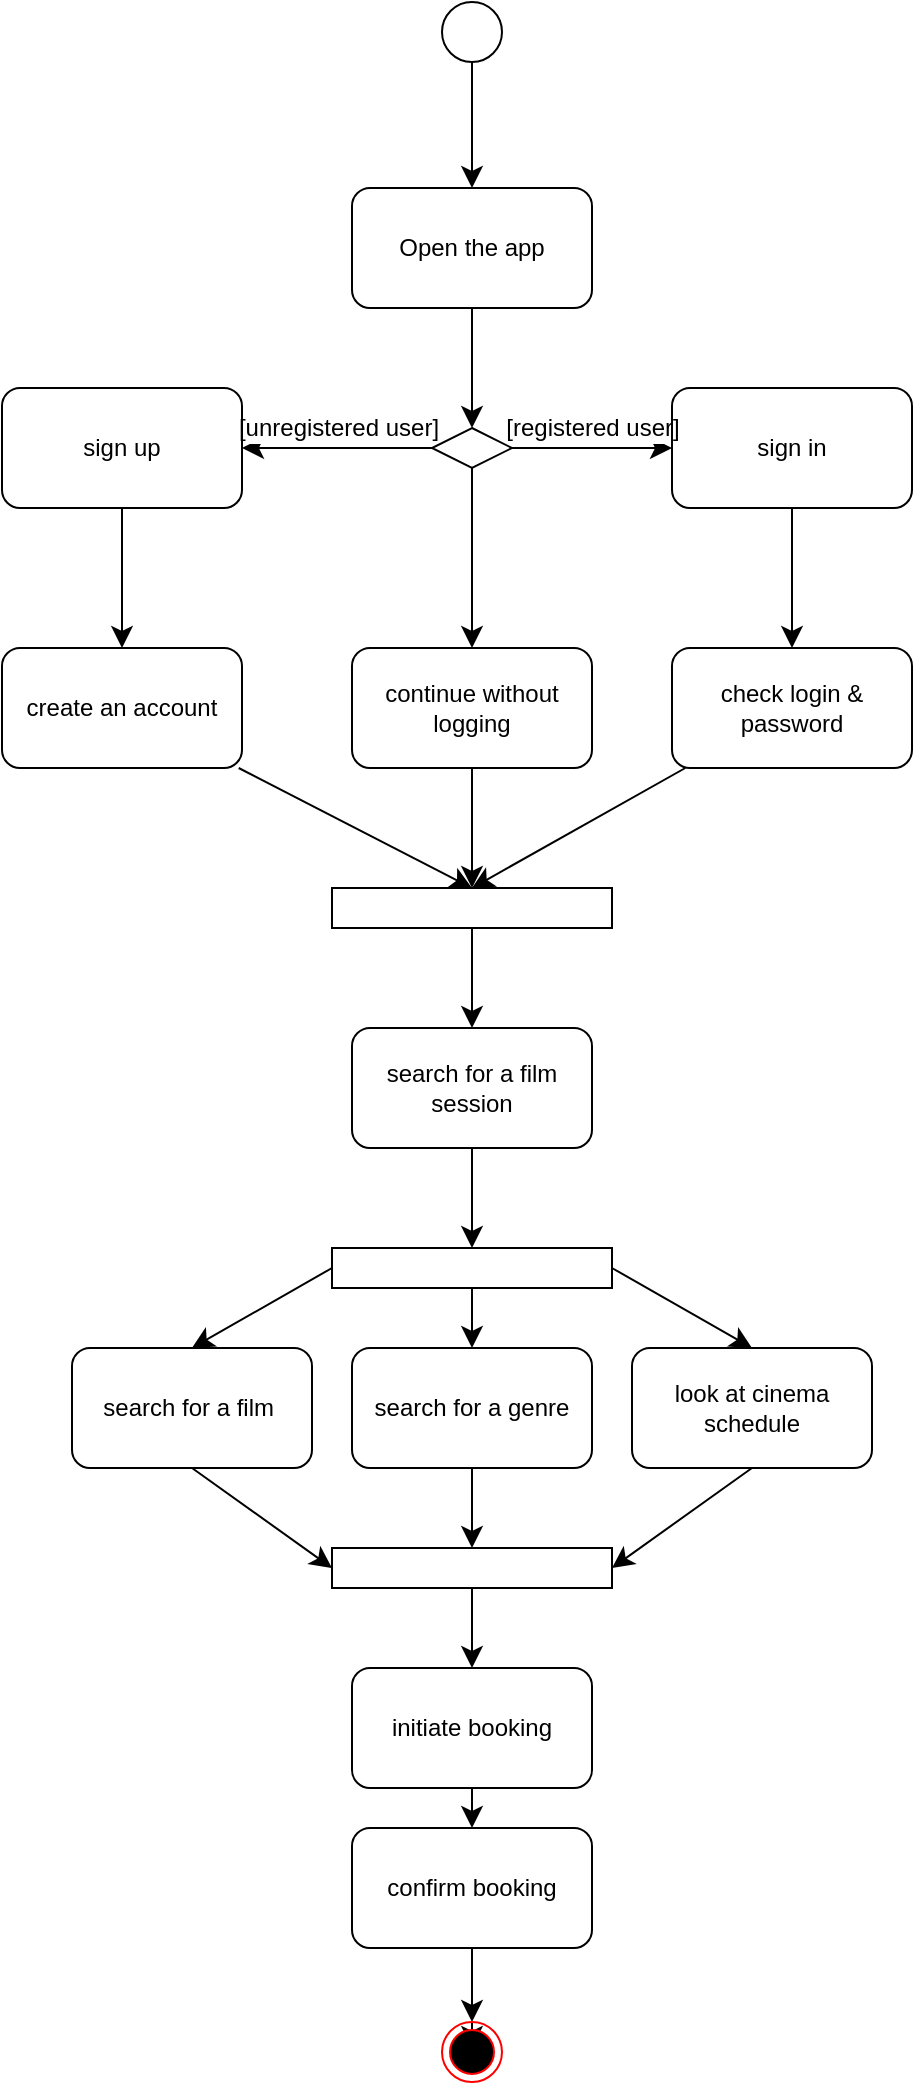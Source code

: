 <mxfile version="24.0.5" type="device">
  <diagram id="R2lEEEUBdFMjLlhIrx00" name="Page-1">
    <mxGraphModel dx="1434" dy="721" grid="1" gridSize="10" guides="1" tooltips="1" connect="1" arrows="1" fold="1" page="1" pageScale="1" pageWidth="850" pageHeight="1100" math="0" shadow="0" extFonts="Permanent Marker^https://fonts.googleapis.com/css?family=Permanent+Marker">
      <root>
        <mxCell id="0" />
        <mxCell id="1" parent="0" />
        <mxCell id="ux1gVc1Xu6zbeHK_A8Bo-5" value="" style="edgeStyle=none;curved=1;rounded=0;orthogonalLoop=1;jettySize=auto;html=1;fontSize=12;startSize=8;endSize=8;entryX=0.5;entryY=0;entryDx=0;entryDy=0;" parent="1" source="rqMtEGAx9OBp7EVHoo-7-4" target="ux1gVc1Xu6zbeHK_A8Bo-18" edge="1">
          <mxGeometry relative="1" as="geometry">
            <mxPoint x="512" y="113" as="targetPoint" />
            <mxPoint x="540" y="43" as="sourcePoint" />
          </mxGeometry>
        </mxCell>
        <mxCell id="ux1gVc1Xu6zbeHK_A8Bo-9" value="" style="edgeStyle=none;curved=1;rounded=0;orthogonalLoop=1;jettySize=auto;html=1;fontSize=12;startSize=8;endSize=8;exitX=0.5;exitY=1;exitDx=0;exitDy=0;" parent="1" source="ux1gVc1Xu6zbeHK_A8Bo-18" target="ux1gVc1Xu6zbeHK_A8Bo-8" edge="1">
          <mxGeometry relative="1" as="geometry">
            <mxPoint x="506.316" y="173" as="sourcePoint" />
          </mxGeometry>
        </mxCell>
        <mxCell id="ux1gVc1Xu6zbeHK_A8Bo-13" value="" style="edgeStyle=none;curved=1;rounded=0;orthogonalLoop=1;jettySize=auto;html=1;fontSize=12;startSize=8;endSize=8;" parent="1" source="ux1gVc1Xu6zbeHK_A8Bo-8" target="ux1gVc1Xu6zbeHK_A8Bo-12" edge="1">
          <mxGeometry relative="1" as="geometry" />
        </mxCell>
        <mxCell id="ux1gVc1Xu6zbeHK_A8Bo-20" value="[unregistered user]" style="edgeLabel;html=1;align=center;verticalAlign=middle;resizable=0;points=[];fontSize=12;" parent="ux1gVc1Xu6zbeHK_A8Bo-13" vertex="1" connectable="0">
          <mxGeometry x="-0.33" relative="1" as="geometry">
            <mxPoint x="-15" y="-10" as="offset" />
          </mxGeometry>
        </mxCell>
        <mxCell id="ux1gVc1Xu6zbeHK_A8Bo-17" value="" style="edgeStyle=none;curved=1;rounded=0;orthogonalLoop=1;jettySize=auto;html=1;fontSize=12;startSize=8;endSize=8;" parent="1" source="ux1gVc1Xu6zbeHK_A8Bo-8" target="ux1gVc1Xu6zbeHK_A8Bo-16" edge="1">
          <mxGeometry relative="1" as="geometry" />
        </mxCell>
        <mxCell id="ux1gVc1Xu6zbeHK_A8Bo-21" value="[registered user]" style="edgeLabel;html=1;align=center;verticalAlign=middle;resizable=0;points=[];fontSize=12;" parent="ux1gVc1Xu6zbeHK_A8Bo-17" vertex="1" connectable="0">
          <mxGeometry x="-0.045" y="2" relative="1" as="geometry">
            <mxPoint x="2" y="-8" as="offset" />
          </mxGeometry>
        </mxCell>
        <mxCell id="ux1gVc1Xu6zbeHK_A8Bo-62" style="edgeStyle=none;curved=1;rounded=0;orthogonalLoop=1;jettySize=auto;html=1;exitX=0.5;exitY=1;exitDx=0;exitDy=0;entryX=0.5;entryY=0;entryDx=0;entryDy=0;fontSize=12;startSize=8;endSize=8;" parent="1" source="ux1gVc1Xu6zbeHK_A8Bo-8" target="ux1gVc1Xu6zbeHK_A8Bo-61" edge="1">
          <mxGeometry relative="1" as="geometry" />
        </mxCell>
        <mxCell id="ux1gVc1Xu6zbeHK_A8Bo-8" value="" style="rhombus;whiteSpace=wrap;html=1;fillColor=none;sketch=0;fillStyle=solid;pointerEvents=1;" parent="1" vertex="1">
          <mxGeometry x="520" y="243" width="40" height="20" as="geometry" />
        </mxCell>
        <mxCell id="ux1gVc1Xu6zbeHK_A8Bo-25" value="" style="edgeStyle=none;curved=1;rounded=0;orthogonalLoop=1;jettySize=auto;html=1;fontSize=12;startSize=8;endSize=8;" parent="1" source="ux1gVc1Xu6zbeHK_A8Bo-12" target="ux1gVc1Xu6zbeHK_A8Bo-24" edge="1">
          <mxGeometry relative="1" as="geometry" />
        </mxCell>
        <mxCell id="ux1gVc1Xu6zbeHK_A8Bo-12" value="sign up" style="rounded=1;whiteSpace=wrap;html=1;fillColor=none;sketch=0;fillStyle=solid;pointerEvents=1;" parent="1" vertex="1">
          <mxGeometry x="305" y="223" width="120" height="60" as="geometry" />
        </mxCell>
        <mxCell id="ux1gVc1Xu6zbeHK_A8Bo-23" value="" style="edgeStyle=none;curved=1;rounded=0;orthogonalLoop=1;jettySize=auto;html=1;fontSize=12;startSize=8;endSize=8;entryX=0.5;entryY=0;entryDx=0;entryDy=0;" parent="1" source="ux1gVc1Xu6zbeHK_A8Bo-16" target="ux1gVc1Xu6zbeHK_A8Bo-26" edge="1">
          <mxGeometry relative="1" as="geometry">
            <mxPoint x="690" y="353" as="targetPoint" />
          </mxGeometry>
        </mxCell>
        <mxCell id="ux1gVc1Xu6zbeHK_A8Bo-16" value="sign in" style="rounded=1;whiteSpace=wrap;html=1;fillColor=none;sketch=0;fillStyle=solid;pointerEvents=1;" parent="1" vertex="1">
          <mxGeometry x="640" y="223" width="120" height="60" as="geometry" />
        </mxCell>
        <mxCell id="ux1gVc1Xu6zbeHK_A8Bo-18" value="Open the app" style="rounded=1;whiteSpace=wrap;html=1;" parent="1" vertex="1">
          <mxGeometry x="480" y="123" width="120" height="60" as="geometry" />
        </mxCell>
        <mxCell id="ux1gVc1Xu6zbeHK_A8Bo-19" style="edgeStyle=none;curved=1;rounded=0;orthogonalLoop=1;jettySize=auto;html=1;exitX=0.75;exitY=1;exitDx=0;exitDy=0;fontSize=12;startSize=8;endSize=8;" parent="1" source="ux1gVc1Xu6zbeHK_A8Bo-18" target="ux1gVc1Xu6zbeHK_A8Bo-18" edge="1">
          <mxGeometry relative="1" as="geometry" />
        </mxCell>
        <mxCell id="ux1gVc1Xu6zbeHK_A8Bo-32" style="edgeStyle=none;curved=1;rounded=0;orthogonalLoop=1;jettySize=auto;html=1;entryX=0.5;entryY=0;entryDx=0;entryDy=0;fontSize=12;startSize=8;endSize=8;" parent="1" source="ux1gVc1Xu6zbeHK_A8Bo-24" target="ux1gVc1Xu6zbeHK_A8Bo-37" edge="1">
          <mxGeometry relative="1" as="geometry">
            <mxPoint x="365" y="453" as="targetPoint" />
          </mxGeometry>
        </mxCell>
        <mxCell id="ux1gVc1Xu6zbeHK_A8Bo-24" value="create an account" style="whiteSpace=wrap;html=1;fillColor=none;rounded=1;sketch=0;fillStyle=solid;pointerEvents=1;" parent="1" vertex="1">
          <mxGeometry x="305" y="353" width="120" height="60" as="geometry" />
        </mxCell>
        <mxCell id="ux1gVc1Xu6zbeHK_A8Bo-39" style="edgeStyle=none;curved=1;rounded=0;orthogonalLoop=1;jettySize=auto;html=1;entryX=0.5;entryY=0;entryDx=0;entryDy=0;fontSize=12;startSize=8;endSize=8;" parent="1" source="ux1gVc1Xu6zbeHK_A8Bo-26" target="ux1gVc1Xu6zbeHK_A8Bo-37" edge="1">
          <mxGeometry relative="1" as="geometry" />
        </mxCell>
        <mxCell id="ux1gVc1Xu6zbeHK_A8Bo-26" value="check login &amp;amp; password" style="rounded=1;whiteSpace=wrap;html=1;" parent="1" vertex="1">
          <mxGeometry x="640" y="353" width="120" height="60" as="geometry" />
        </mxCell>
        <mxCell id="ux1gVc1Xu6zbeHK_A8Bo-49" style="edgeStyle=none;curved=1;rounded=0;orthogonalLoop=1;jettySize=auto;html=1;entryX=0.5;entryY=0;entryDx=0;entryDy=0;fontSize=12;startSize=8;endSize=8;" parent="1" source="ux1gVc1Xu6zbeHK_A8Bo-37" target="ux1gVc1Xu6zbeHK_A8Bo-48" edge="1">
          <mxGeometry relative="1" as="geometry" />
        </mxCell>
        <mxCell id="ux1gVc1Xu6zbeHK_A8Bo-37" value="" style="rounded=0;whiteSpace=wrap;html=1;" parent="1" vertex="1">
          <mxGeometry x="470" y="473" width="140" height="20" as="geometry" />
        </mxCell>
        <mxCell id="ux1gVc1Xu6zbeHK_A8Bo-51" style="edgeStyle=none;curved=1;rounded=0;orthogonalLoop=1;jettySize=auto;html=1;entryX=0.5;entryY=0;entryDx=0;entryDy=0;fontSize=12;startSize=8;endSize=8;" parent="1" source="ux1gVc1Xu6zbeHK_A8Bo-48" target="ux1gVc1Xu6zbeHK_A8Bo-50" edge="1">
          <mxGeometry relative="1" as="geometry" />
        </mxCell>
        <mxCell id="ux1gVc1Xu6zbeHK_A8Bo-48" value="search for a film session" style="rounded=1;whiteSpace=wrap;html=1;" parent="1" vertex="1">
          <mxGeometry x="480" y="543" width="120" height="60" as="geometry" />
        </mxCell>
        <mxCell id="ux1gVc1Xu6zbeHK_A8Bo-58" style="edgeStyle=none;curved=1;rounded=0;orthogonalLoop=1;jettySize=auto;html=1;exitX=0;exitY=0.5;exitDx=0;exitDy=0;entryX=0.5;entryY=0;entryDx=0;entryDy=0;fontSize=12;startSize=8;endSize=8;" parent="1" source="ux1gVc1Xu6zbeHK_A8Bo-50" target="ux1gVc1Xu6zbeHK_A8Bo-55" edge="1">
          <mxGeometry relative="1" as="geometry" />
        </mxCell>
        <mxCell id="ux1gVc1Xu6zbeHK_A8Bo-59" style="edgeStyle=none;curved=1;rounded=0;orthogonalLoop=1;jettySize=auto;html=1;fontSize=12;startSize=8;endSize=8;entryX=0.5;entryY=0;entryDx=0;entryDy=0;" parent="1" source="ux1gVc1Xu6zbeHK_A8Bo-50" target="ux1gVc1Xu6zbeHK_A8Bo-57" edge="1">
          <mxGeometry relative="1" as="geometry" />
        </mxCell>
        <mxCell id="ux1gVc1Xu6zbeHK_A8Bo-60" style="edgeStyle=none;curved=1;rounded=0;orthogonalLoop=1;jettySize=auto;html=1;entryX=0.5;entryY=0;entryDx=0;entryDy=0;fontSize=12;startSize=8;endSize=8;exitX=1;exitY=0.5;exitDx=0;exitDy=0;" parent="1" source="ux1gVc1Xu6zbeHK_A8Bo-50" target="ux1gVc1Xu6zbeHK_A8Bo-56" edge="1">
          <mxGeometry relative="1" as="geometry" />
        </mxCell>
        <mxCell id="ux1gVc1Xu6zbeHK_A8Bo-50" value="" style="rounded=0;whiteSpace=wrap;html=1;" parent="1" vertex="1">
          <mxGeometry x="470" y="653" width="140" height="20" as="geometry" />
        </mxCell>
        <mxCell id="ux1gVc1Xu6zbeHK_A8Bo-65" style="edgeStyle=none;curved=1;rounded=0;orthogonalLoop=1;jettySize=auto;html=1;exitX=0.5;exitY=1;exitDx=0;exitDy=0;entryX=0;entryY=0.5;entryDx=0;entryDy=0;fontSize=12;startSize=8;endSize=8;" parent="1" source="ux1gVc1Xu6zbeHK_A8Bo-55" target="ux1gVc1Xu6zbeHK_A8Bo-64" edge="1">
          <mxGeometry relative="1" as="geometry" />
        </mxCell>
        <mxCell id="ux1gVc1Xu6zbeHK_A8Bo-55" value="search for a film&amp;nbsp;" style="rounded=1;whiteSpace=wrap;html=1;" parent="1" vertex="1">
          <mxGeometry x="340" y="703" width="120" height="60" as="geometry" />
        </mxCell>
        <mxCell id="ux1gVc1Xu6zbeHK_A8Bo-67" style="edgeStyle=none;curved=1;rounded=0;orthogonalLoop=1;jettySize=auto;html=1;exitX=0.5;exitY=1;exitDx=0;exitDy=0;entryX=1;entryY=0.5;entryDx=0;entryDy=0;fontSize=12;startSize=8;endSize=8;" parent="1" source="ux1gVc1Xu6zbeHK_A8Bo-56" target="ux1gVc1Xu6zbeHK_A8Bo-64" edge="1">
          <mxGeometry relative="1" as="geometry" />
        </mxCell>
        <mxCell id="ux1gVc1Xu6zbeHK_A8Bo-56" value="look at cinema schedule" style="rounded=1;whiteSpace=wrap;html=1;" parent="1" vertex="1">
          <mxGeometry x="620" y="703" width="120" height="60" as="geometry" />
        </mxCell>
        <mxCell id="ux1gVc1Xu6zbeHK_A8Bo-66" style="edgeStyle=none;curved=1;rounded=0;orthogonalLoop=1;jettySize=auto;html=1;exitX=0.5;exitY=1;exitDx=0;exitDy=0;fontSize=12;startSize=8;endSize=8;" parent="1" source="ux1gVc1Xu6zbeHK_A8Bo-57" target="ux1gVc1Xu6zbeHK_A8Bo-64" edge="1">
          <mxGeometry relative="1" as="geometry" />
        </mxCell>
        <mxCell id="ux1gVc1Xu6zbeHK_A8Bo-57" value="search for a genre" style="rounded=1;whiteSpace=wrap;html=1;" parent="1" vertex="1">
          <mxGeometry x="480" y="703" width="120" height="60" as="geometry" />
        </mxCell>
        <mxCell id="ux1gVc1Xu6zbeHK_A8Bo-63" style="edgeStyle=none;curved=1;rounded=0;orthogonalLoop=1;jettySize=auto;html=1;entryX=0.5;entryY=0;entryDx=0;entryDy=0;fontSize=12;startSize=8;endSize=8;" parent="1" source="ux1gVc1Xu6zbeHK_A8Bo-61" target="ux1gVc1Xu6zbeHK_A8Bo-37" edge="1">
          <mxGeometry relative="1" as="geometry" />
        </mxCell>
        <mxCell id="ux1gVc1Xu6zbeHK_A8Bo-61" value="continue without logging" style="rounded=1;whiteSpace=wrap;html=1;fillColor=none;sketch=0;fillStyle=solid;pointerEvents=1;" parent="1" vertex="1">
          <mxGeometry x="480" y="353" width="120" height="60" as="geometry" />
        </mxCell>
        <mxCell id="ux1gVc1Xu6zbeHK_A8Bo-69" style="edgeStyle=none;curved=1;rounded=0;orthogonalLoop=1;jettySize=auto;html=1;fontSize=12;startSize=8;endSize=8;" parent="1" source="ux1gVc1Xu6zbeHK_A8Bo-64" target="ux1gVc1Xu6zbeHK_A8Bo-68" edge="1">
          <mxGeometry relative="1" as="geometry" />
        </mxCell>
        <mxCell id="ux1gVc1Xu6zbeHK_A8Bo-64" value="" style="rounded=0;whiteSpace=wrap;html=1;" parent="1" vertex="1">
          <mxGeometry x="470" y="803" width="140" height="20" as="geometry" />
        </mxCell>
        <mxCell id="ux1gVc1Xu6zbeHK_A8Bo-71" value="" style="edgeStyle=none;curved=1;rounded=0;orthogonalLoop=1;jettySize=auto;html=1;fontSize=12;startSize=8;endSize=8;" parent="1" source="ux1gVc1Xu6zbeHK_A8Bo-68" target="ux1gVc1Xu6zbeHK_A8Bo-70" edge="1">
          <mxGeometry relative="1" as="geometry" />
        </mxCell>
        <mxCell id="ux1gVc1Xu6zbeHK_A8Bo-68" value="initiate booking" style="rounded=1;whiteSpace=wrap;html=1;" parent="1" vertex="1">
          <mxGeometry x="480" y="863" width="120" height="60" as="geometry" />
        </mxCell>
        <mxCell id="ux1gVc1Xu6zbeHK_A8Bo-73" value="" style="edgeStyle=none;curved=1;rounded=0;orthogonalLoop=1;jettySize=auto;html=1;fontSize=12;startSize=8;endSize=8;" parent="1" source="rqMtEGAx9OBp7EVHoo-7-1" edge="1">
          <mxGeometry relative="1" as="geometry">
            <mxPoint x="540" y="1053" as="targetPoint" />
          </mxGeometry>
        </mxCell>
        <mxCell id="ux1gVc1Xu6zbeHK_A8Bo-70" value="confirm booking" style="rounded=1;whiteSpace=wrap;html=1;" parent="1" vertex="1">
          <mxGeometry x="480" y="943" width="120" height="60" as="geometry" />
        </mxCell>
        <mxCell id="rqMtEGAx9OBp7EVHoo-7-2" value="" style="edgeStyle=none;curved=1;rounded=0;orthogonalLoop=1;jettySize=auto;html=1;fontSize=12;startSize=8;endSize=8;" edge="1" parent="1" source="ux1gVc1Xu6zbeHK_A8Bo-70" target="rqMtEGAx9OBp7EVHoo-7-1">
          <mxGeometry relative="1" as="geometry">
            <mxPoint x="540" y="1003" as="sourcePoint" />
            <mxPoint x="540" y="1053" as="targetPoint" />
          </mxGeometry>
        </mxCell>
        <mxCell id="rqMtEGAx9OBp7EVHoo-7-1" value="" style="ellipse;html=1;shape=endState;fillColor=#000000;strokeColor=#ff0000;" vertex="1" parent="1">
          <mxGeometry x="525" y="1040" width="30" height="30" as="geometry" />
        </mxCell>
        <mxCell id="rqMtEGAx9OBp7EVHoo-7-4" value="" style="ellipse;whiteSpace=wrap;html=1;aspect=fixed;" vertex="1" parent="1">
          <mxGeometry x="525" y="30" width="30" height="30" as="geometry" />
        </mxCell>
      </root>
    </mxGraphModel>
  </diagram>
</mxfile>
